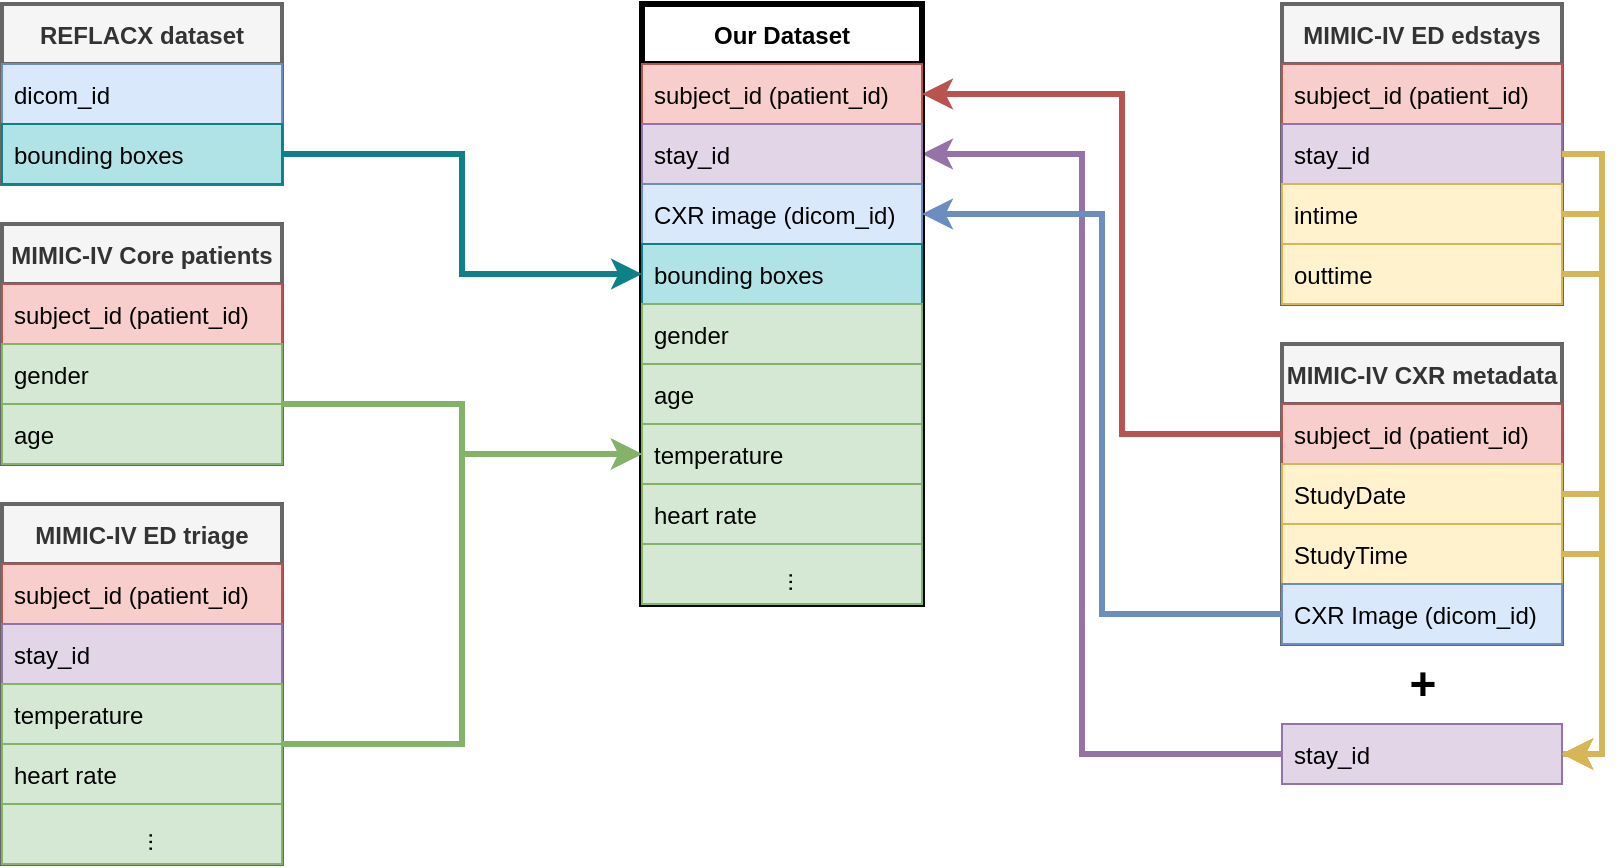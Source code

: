 <mxfile version="16.5.1" type="device"><diagram id="TzBVmP3mzhHpunGikvDE" name="Page-1"><mxGraphModel dx="1018" dy="1054" grid="1" gridSize="10" guides="1" tooltips="1" connect="1" arrows="1" fold="1" page="1" pageScale="1" pageWidth="850" pageHeight="1100" math="0" shadow="0"><root><mxCell id="0"/><mxCell id="1" parent="0"/><mxCell id="kMPK9LRTBMaAvQXA7j2W-1" value="MIMIC-IV Core patients" style="swimlane;fontStyle=1;childLayout=stackLayout;horizontal=1;startSize=30;horizontalStack=0;resizeParent=1;resizeParentMax=0;resizeLast=0;collapsible=1;marginBottom=0;strokeWidth=2;fillColor=#f5f5f5;fontColor=#333333;strokeColor=#666666;" vertex="1" parent="1"><mxGeometry x="40" y="230" width="140" height="120" as="geometry"/></mxCell><mxCell id="kMPK9LRTBMaAvQXA7j2W-2" value="subject_id (patient_id)" style="text;strokeColor=#b85450;fillColor=#f8cecc;align=left;verticalAlign=middle;spacingLeft=4;spacingRight=4;overflow=hidden;points=[[0,0.5],[1,0.5]];portConstraint=eastwest;rotatable=0;horizontal=1;" vertex="1" parent="kMPK9LRTBMaAvQXA7j2W-1"><mxGeometry y="30" width="140" height="30" as="geometry"/></mxCell><mxCell id="kMPK9LRTBMaAvQXA7j2W-3" value="gender" style="text;strokeColor=#82b366;fillColor=#d5e8d4;align=left;verticalAlign=middle;spacingLeft=4;spacingRight=4;overflow=hidden;points=[[0,0.5],[1,0.5]];portConstraint=eastwest;rotatable=0;" vertex="1" parent="kMPK9LRTBMaAvQXA7j2W-1"><mxGeometry y="60" width="140" height="30" as="geometry"/></mxCell><mxCell id="kMPK9LRTBMaAvQXA7j2W-4" value="age" style="text;strokeColor=#82b366;fillColor=#d5e8d4;align=left;verticalAlign=middle;spacingLeft=4;spacingRight=4;overflow=hidden;points=[[0,0.5],[1,0.5]];portConstraint=eastwest;rotatable=0;" vertex="1" parent="kMPK9LRTBMaAvQXA7j2W-1"><mxGeometry y="90" width="140" height="30" as="geometry"/></mxCell><mxCell id="kMPK9LRTBMaAvQXA7j2W-5" value="MIMIC-IV ED triage" style="swimlane;fontStyle=1;childLayout=stackLayout;horizontal=1;startSize=30;horizontalStack=0;resizeParent=1;resizeParentMax=0;resizeLast=0;collapsible=1;marginBottom=0;strokeWidth=2;fillColor=#f5f5f5;fontColor=#333333;strokeColor=#666666;" vertex="1" parent="1"><mxGeometry x="40" y="370" width="140" height="180" as="geometry"/></mxCell><mxCell id="kMPK9LRTBMaAvQXA7j2W-6" value="subject_id (patient_id)" style="text;strokeColor=#b85450;fillColor=#f8cecc;align=left;verticalAlign=middle;spacingLeft=4;spacingRight=4;overflow=hidden;points=[[0,0.5],[1,0.5]];portConstraint=eastwest;rotatable=0;horizontal=1;" vertex="1" parent="kMPK9LRTBMaAvQXA7j2W-5"><mxGeometry y="30" width="140" height="30" as="geometry"/></mxCell><mxCell id="kMPK9LRTBMaAvQXA7j2W-7" value="stay_id" style="text;strokeColor=#9673a6;fillColor=#e1d5e7;align=left;verticalAlign=middle;spacingLeft=4;spacingRight=4;overflow=hidden;points=[[0,0.5],[1,0.5]];portConstraint=eastwest;rotatable=0;" vertex="1" parent="kMPK9LRTBMaAvQXA7j2W-5"><mxGeometry y="60" width="140" height="30" as="geometry"/></mxCell><mxCell id="kMPK9LRTBMaAvQXA7j2W-8" value="temperature" style="text;strokeColor=#82b366;fillColor=#d5e8d4;align=left;verticalAlign=middle;spacingLeft=4;spacingRight=4;overflow=hidden;points=[[0,0.5],[1,0.5]];portConstraint=eastwest;rotatable=0;" vertex="1" parent="kMPK9LRTBMaAvQXA7j2W-5"><mxGeometry y="90" width="140" height="30" as="geometry"/></mxCell><mxCell id="kMPK9LRTBMaAvQXA7j2W-9" value="heart rate" style="text;strokeColor=#82b366;fillColor=#d5e8d4;align=left;verticalAlign=middle;spacingLeft=4;spacingRight=4;overflow=hidden;points=[[0,0.5],[1,0.5]];portConstraint=eastwest;rotatable=0;" vertex="1" parent="kMPK9LRTBMaAvQXA7j2W-5"><mxGeometry y="120" width="140" height="30" as="geometry"/></mxCell><mxCell id="kMPK9LRTBMaAvQXA7j2W-10" value="..." style="text;strokeColor=#82b366;fillColor=#d5e8d4;align=left;verticalAlign=middle;spacingLeft=4;spacingRight=4;overflow=hidden;points=[[0,0.5],[1,0.5]];portConstraint=eastwest;rotatable=0;horizontal=0;" vertex="1" parent="kMPK9LRTBMaAvQXA7j2W-5"><mxGeometry y="150" width="140" height="30" as="geometry"/></mxCell><mxCell id="kMPK9LRTBMaAvQXA7j2W-11" value="MIMIC-IV ED edstays" style="swimlane;fontStyle=1;childLayout=stackLayout;horizontal=1;startSize=30;horizontalStack=0;resizeParent=1;resizeParentMax=0;resizeLast=0;collapsible=1;marginBottom=0;fillColor=#f5f5f5;strokeColor=#666666;fontColor=#333333;strokeWidth=2;rotation=0;" vertex="1" parent="1"><mxGeometry x="680" y="120" width="140" height="150" as="geometry"/></mxCell><mxCell id="kMPK9LRTBMaAvQXA7j2W-12" value="subject_id (patient_id)" style="text;strokeColor=#b85450;fillColor=#f8cecc;align=left;verticalAlign=middle;spacingLeft=4;spacingRight=4;overflow=hidden;points=[[0,0.5],[1,0.5]];portConstraint=eastwest;rotatable=0;horizontal=1;rotation=0;" vertex="1" parent="kMPK9LRTBMaAvQXA7j2W-11"><mxGeometry y="30" width="140" height="30" as="geometry"/></mxCell><mxCell id="kMPK9LRTBMaAvQXA7j2W-13" value="stay_id" style="text;strokeColor=#9673a6;fillColor=#e1d5e7;align=left;verticalAlign=middle;spacingLeft=4;spacingRight=4;overflow=hidden;points=[[0,0.5],[1,0.5]];portConstraint=eastwest;rotatable=0;rotation=0;" vertex="1" parent="kMPK9LRTBMaAvQXA7j2W-11"><mxGeometry y="60" width="140" height="30" as="geometry"/></mxCell><mxCell id="kMPK9LRTBMaAvQXA7j2W-14" value="intime" style="text;strokeColor=#d6b656;fillColor=#fff2cc;align=left;verticalAlign=middle;spacingLeft=4;spacingRight=4;overflow=hidden;points=[[0,0.5],[1,0.5]];portConstraint=eastwest;rotatable=0;rotation=0;" vertex="1" parent="kMPK9LRTBMaAvQXA7j2W-11"><mxGeometry y="90" width="140" height="30" as="geometry"/></mxCell><mxCell id="kMPK9LRTBMaAvQXA7j2W-15" value="outtime" style="text;strokeColor=#d6b656;fillColor=#fff2cc;align=left;verticalAlign=middle;spacingLeft=4;spacingRight=4;overflow=hidden;points=[[0,0.5],[1,0.5]];portConstraint=eastwest;rotatable=0;rotation=0;" vertex="1" parent="kMPK9LRTBMaAvQXA7j2W-11"><mxGeometry y="120" width="140" height="30" as="geometry"/></mxCell><mxCell id="kMPK9LRTBMaAvQXA7j2W-16" value="MIMIC-IV CXR metadata" style="swimlane;fontStyle=1;childLayout=stackLayout;horizontal=1;startSize=30;horizontalStack=0;resizeParent=1;resizeParentMax=0;resizeLast=0;collapsible=1;marginBottom=0;fillColor=#f5f5f5;strokeColor=#666666;fontColor=#333333;strokeWidth=2;" vertex="1" parent="1"><mxGeometry x="680" y="290" width="140" height="150" as="geometry"/></mxCell><mxCell id="kMPK9LRTBMaAvQXA7j2W-17" value="subject_id (patient_id)" style="text;strokeColor=#b85450;fillColor=#f8cecc;align=left;verticalAlign=middle;spacingLeft=4;spacingRight=4;overflow=hidden;points=[[0,0.5],[1,0.5]];portConstraint=eastwest;rotatable=0;horizontal=1;" vertex="1" parent="kMPK9LRTBMaAvQXA7j2W-16"><mxGeometry y="30" width="140" height="30" as="geometry"/></mxCell><mxCell id="kMPK9LRTBMaAvQXA7j2W-18" value="StudyDate" style="text;strokeColor=#d6b656;fillColor=#fff2cc;align=left;verticalAlign=middle;spacingLeft=4;spacingRight=4;overflow=hidden;points=[[0,0.5],[1,0.5]];portConstraint=eastwest;rotatable=0;" vertex="1" parent="kMPK9LRTBMaAvQXA7j2W-16"><mxGeometry y="60" width="140" height="30" as="geometry"/></mxCell><mxCell id="kMPK9LRTBMaAvQXA7j2W-19" value="StudyTime" style="text;strokeColor=#d6b656;fillColor=#fff2cc;align=left;verticalAlign=middle;spacingLeft=4;spacingRight=4;overflow=hidden;points=[[0,0.5],[1,0.5]];portConstraint=eastwest;rotatable=0;" vertex="1" parent="kMPK9LRTBMaAvQXA7j2W-16"><mxGeometry y="90" width="140" height="30" as="geometry"/></mxCell><mxCell id="kMPK9LRTBMaAvQXA7j2W-20" value="CXR Image (dicom_id)" style="text;strokeColor=#6c8ebf;fillColor=#dae8fc;align=left;verticalAlign=middle;spacingLeft=4;spacingRight=4;overflow=hidden;points=[[0,0.5],[1,0.5]];portConstraint=eastwest;rotatable=0;" vertex="1" parent="kMPK9LRTBMaAvQXA7j2W-16"><mxGeometry y="120" width="140" height="30" as="geometry"/></mxCell><mxCell id="kMPK9LRTBMaAvQXA7j2W-21" style="edgeStyle=orthogonalEdgeStyle;rounded=0;orthogonalLoop=1;jettySize=auto;html=1;entryX=0;entryY=0.5;entryDx=0;entryDy=0;fontSize=23;strokeColor=#d6b656;fillColor=#fff2cc;strokeWidth=3;" edge="1" parent="1" source="kMPK9LRTBMaAvQXA7j2W-14" target="kMPK9LRTBMaAvQXA7j2W-23"><mxGeometry relative="1" as="geometry"><mxPoint x="650" y="560" as="targetPoint"/><Array as="points"><mxPoint x="840" y="225"/><mxPoint x="840" y="495"/></Array></mxGeometry></mxCell><mxCell id="kMPK9LRTBMaAvQXA7j2W-22" style="edgeStyle=orthogonalEdgeStyle;rounded=0;orthogonalLoop=1;jettySize=auto;html=1;entryX=1;entryY=0.5;entryDx=0;entryDy=0;fontSize=23;fillColor=#e1d5e7;strokeColor=#9673a6;strokeWidth=3;" edge="1" parent="1" source="kMPK9LRTBMaAvQXA7j2W-23" target="kMPK9LRTBMaAvQXA7j2W-31"><mxGeometry relative="1" as="geometry"><Array as="points"><mxPoint x="580" y="495"/><mxPoint x="580" y="195"/></Array></mxGeometry></mxCell><mxCell id="kMPK9LRTBMaAvQXA7j2W-23" value="stay_id" style="text;strokeColor=#9673a6;fillColor=#e1d5e7;align=left;verticalAlign=middle;spacingLeft=4;spacingRight=4;overflow=hidden;points=[[0,0.5],[1,0.5]];portConstraint=eastwest;rotatable=0;" vertex="1" parent="1"><mxGeometry x="680" y="480" width="140" height="30" as="geometry"/></mxCell><mxCell id="kMPK9LRTBMaAvQXA7j2W-24" style="edgeStyle=orthogonalEdgeStyle;rounded=0;orthogonalLoop=1;jettySize=auto;html=1;entryX=1;entryY=0.5;entryDx=0;entryDy=0;fontSize=23;strokeColor=#d6b656;fillColor=#fff2cc;strokeWidth=3;" edge="1" parent="1" source="kMPK9LRTBMaAvQXA7j2W-15" target="kMPK9LRTBMaAvQXA7j2W-23"><mxGeometry relative="1" as="geometry"><Array as="points"><mxPoint x="840" y="255"/><mxPoint x="840" y="495"/></Array></mxGeometry></mxCell><mxCell id="kMPK9LRTBMaAvQXA7j2W-25" style="edgeStyle=orthogonalEdgeStyle;rounded=0;orthogonalLoop=1;jettySize=auto;html=1;entryX=1;entryY=0.5;entryDx=0;entryDy=0;fontSize=23;strokeColor=#d6b656;fillColor=#fff2cc;strokeWidth=3;" edge="1" parent="1" source="kMPK9LRTBMaAvQXA7j2W-18" target="kMPK9LRTBMaAvQXA7j2W-23"><mxGeometry relative="1" as="geometry"><Array as="points"><mxPoint x="840" y="365"/><mxPoint x="840" y="495"/></Array></mxGeometry></mxCell><mxCell id="kMPK9LRTBMaAvQXA7j2W-26" style="edgeStyle=orthogonalEdgeStyle;rounded=0;orthogonalLoop=1;jettySize=auto;html=1;fontSize=23;strokeColor=#d6b656;fillColor=#fff2cc;strokeWidth=3;entryX=1;entryY=0.5;entryDx=0;entryDy=0;" edge="1" parent="1" source="kMPK9LRTBMaAvQXA7j2W-19" target="kMPK9LRTBMaAvQXA7j2W-23"><mxGeometry relative="1" as="geometry"><mxPoint x="840" y="690" as="targetPoint"/><Array as="points"><mxPoint x="840" y="395"/><mxPoint x="840" y="495"/></Array></mxGeometry></mxCell><mxCell id="kMPK9LRTBMaAvQXA7j2W-27" value="&lt;font style=&quot;font-size: 23px&quot;&gt;&lt;b&gt;+&lt;/b&gt;&lt;/font&gt;" style="text;html=1;align=center;verticalAlign=middle;resizable=0;points=[];autosize=1;strokeColor=none;fillColor=none;" vertex="1" parent="1"><mxGeometry x="735" y="450" width="30" height="20" as="geometry"/></mxCell><mxCell id="kMPK9LRTBMaAvQXA7j2W-28" style="edgeStyle=orthogonalEdgeStyle;rounded=0;orthogonalLoop=1;jettySize=auto;html=1;fontSize=23;fillColor=#fff2cc;strokeColor=#d6b656;strokeWidth=3;entryX=1;entryY=0.5;entryDx=0;entryDy=0;" edge="1" parent="1" source="kMPK9LRTBMaAvQXA7j2W-13" target="kMPK9LRTBMaAvQXA7j2W-23"><mxGeometry relative="1" as="geometry"><mxPoint x="840" y="600" as="targetPoint"/><Array as="points"><mxPoint x="840" y="195"/><mxPoint x="840" y="495"/></Array></mxGeometry></mxCell><mxCell id="kMPK9LRTBMaAvQXA7j2W-29" value="Our Dataset" style="swimlane;fontStyle=1;childLayout=stackLayout;horizontal=1;startSize=30;horizontalStack=0;resizeParent=1;resizeParentMax=0;resizeLast=0;collapsible=1;marginBottom=0;strokeWidth=3;" vertex="1" parent="1"><mxGeometry x="360" y="120" width="140" height="300" as="geometry"/></mxCell><mxCell id="kMPK9LRTBMaAvQXA7j2W-30" value="subject_id (patient_id)" style="text;strokeColor=#B85450;fillColor=#f8cecc;align=left;verticalAlign=middle;spacingLeft=4;spacingRight=4;overflow=hidden;points=[[0,0.5],[1,0.5]];portConstraint=eastwest;rotatable=0;horizontal=1;" vertex="1" parent="kMPK9LRTBMaAvQXA7j2W-29"><mxGeometry y="30" width="140" height="30" as="geometry"/></mxCell><mxCell id="kMPK9LRTBMaAvQXA7j2W-31" value="stay_id" style="text;strokeColor=#9673a6;fillColor=#e1d5e7;align=left;verticalAlign=middle;spacingLeft=4;spacingRight=4;overflow=hidden;points=[[0,0.5],[1,0.5]];portConstraint=eastwest;rotatable=0;" vertex="1" parent="kMPK9LRTBMaAvQXA7j2W-29"><mxGeometry y="60" width="140" height="30" as="geometry"/></mxCell><mxCell id="kMPK9LRTBMaAvQXA7j2W-32" value="CXR image (dicom_id)" style="text;strokeColor=#6c8ebf;fillColor=#dae8fc;align=left;verticalAlign=middle;spacingLeft=4;spacingRight=4;overflow=hidden;points=[[0,0.5],[1,0.5]];portConstraint=eastwest;rotatable=0;" vertex="1" parent="kMPK9LRTBMaAvQXA7j2W-29"><mxGeometry y="90" width="140" height="30" as="geometry"/></mxCell><mxCell id="kMPK9LRTBMaAvQXA7j2W-33" value="bounding boxes" style="text;strokeColor=#0e8088;fillColor=#b0e3e6;align=left;verticalAlign=middle;spacingLeft=4;spacingRight=4;overflow=hidden;points=[[0,0.5],[1,0.5]];portConstraint=eastwest;rotatable=0;" vertex="1" parent="kMPK9LRTBMaAvQXA7j2W-29"><mxGeometry y="120" width="140" height="30" as="geometry"/></mxCell><mxCell id="kMPK9LRTBMaAvQXA7j2W-34" value="gender" style="text;strokeColor=#82b366;fillColor=#d5e8d4;align=left;verticalAlign=middle;spacingLeft=4;spacingRight=4;overflow=hidden;points=[[0,0.5],[1,0.5]];portConstraint=eastwest;rotatable=0;strokeWidth=1;" vertex="1" parent="kMPK9LRTBMaAvQXA7j2W-29"><mxGeometry y="150" width="140" height="30" as="geometry"/></mxCell><mxCell id="kMPK9LRTBMaAvQXA7j2W-35" value="age" style="text;strokeColor=#82b366;fillColor=#d5e8d4;align=left;verticalAlign=middle;spacingLeft=4;spacingRight=4;overflow=hidden;points=[[0,0.5],[1,0.5]];portConstraint=eastwest;rotatable=0;strokeWidth=1;" vertex="1" parent="kMPK9LRTBMaAvQXA7j2W-29"><mxGeometry y="180" width="140" height="30" as="geometry"/></mxCell><mxCell id="kMPK9LRTBMaAvQXA7j2W-36" value="temperature" style="text;strokeColor=#82b366;fillColor=#d5e8d4;align=left;verticalAlign=middle;spacingLeft=4;spacingRight=4;overflow=hidden;points=[[0,0.5],[1,0.5]];portConstraint=eastwest;rotatable=0;strokeWidth=1;" vertex="1" parent="kMPK9LRTBMaAvQXA7j2W-29"><mxGeometry y="210" width="140" height="30" as="geometry"/></mxCell><mxCell id="kMPK9LRTBMaAvQXA7j2W-37" value="heart rate" style="text;strokeColor=#82b366;fillColor=#d5e8d4;align=left;verticalAlign=middle;spacingLeft=4;spacingRight=4;overflow=hidden;points=[[0,0.5],[1,0.5]];portConstraint=eastwest;rotatable=0;strokeWidth=1;" vertex="1" parent="kMPK9LRTBMaAvQXA7j2W-29"><mxGeometry y="240" width="140" height="30" as="geometry"/></mxCell><mxCell id="kMPK9LRTBMaAvQXA7j2W-38" value="..." style="text;strokeColor=#82b366;fillColor=#d5e8d4;align=left;verticalAlign=middle;spacingLeft=4;spacingRight=4;overflow=hidden;points=[[0,0.5],[1,0.5]];portConstraint=eastwest;rotatable=0;horizontal=0;strokeWidth=1;" vertex="1" parent="kMPK9LRTBMaAvQXA7j2W-29"><mxGeometry y="270" width="140" height="30" as="geometry"/></mxCell><mxCell id="kMPK9LRTBMaAvQXA7j2W-39" style="edgeStyle=orthogonalEdgeStyle;rounded=0;orthogonalLoop=1;jettySize=auto;html=1;fontSize=23;fillColor=#dae8fc;strokeColor=#6c8ebf;strokeWidth=3;" edge="1" parent="1" source="kMPK9LRTBMaAvQXA7j2W-20" target="kMPK9LRTBMaAvQXA7j2W-32"><mxGeometry relative="1" as="geometry"><Array as="points"><mxPoint x="590" y="425"/><mxPoint x="590" y="225"/></Array></mxGeometry></mxCell><mxCell id="kMPK9LRTBMaAvQXA7j2W-40" style="edgeStyle=orthogonalEdgeStyle;rounded=0;orthogonalLoop=1;jettySize=auto;html=1;fontSize=23;fillColor=#f8cecc;strokeColor=#b85450;strokeWidth=3;" edge="1" parent="1" source="kMPK9LRTBMaAvQXA7j2W-17" target="kMPK9LRTBMaAvQXA7j2W-30"><mxGeometry relative="1" as="geometry"><Array as="points"><mxPoint x="600" y="335"/><mxPoint x="600" y="165"/></Array></mxGeometry></mxCell><mxCell id="kMPK9LRTBMaAvQXA7j2W-41" style="edgeStyle=orthogonalEdgeStyle;rounded=0;orthogonalLoop=1;jettySize=auto;html=1;fontSize=23;strokeColor=#82b366;strokeWidth=3;fillColor=#d5e8d4;" edge="1" parent="1" source="kMPK9LRTBMaAvQXA7j2W-9" target="kMPK9LRTBMaAvQXA7j2W-36"><mxGeometry relative="1" as="geometry"><Array as="points"><mxPoint x="270" y="490"/><mxPoint x="270" y="345"/></Array></mxGeometry></mxCell><mxCell id="kMPK9LRTBMaAvQXA7j2W-42" style="edgeStyle=orthogonalEdgeStyle;rounded=0;orthogonalLoop=1;jettySize=auto;html=1;entryX=0;entryY=0.5;entryDx=0;entryDy=0;fontSize=23;strokeColor=#82b366;strokeWidth=3;fillColor=#d5e8d4;" edge="1" parent="1" source="kMPK9LRTBMaAvQXA7j2W-3" target="kMPK9LRTBMaAvQXA7j2W-36"><mxGeometry relative="1" as="geometry"><Array as="points"><mxPoint x="270" y="320"/><mxPoint x="270" y="345"/></Array></mxGeometry></mxCell><mxCell id="kMPK9LRTBMaAvQXA7j2W-43" value="REFLACX dataset" style="swimlane;fontStyle=1;childLayout=stackLayout;horizontal=1;startSize=30;horizontalStack=0;resizeParent=1;resizeParentMax=0;resizeLast=0;collapsible=1;marginBottom=0;strokeWidth=2;fillColor=#f5f5f5;fontColor=#333333;strokeColor=#666666;" vertex="1" parent="1"><mxGeometry x="40" y="120" width="140" height="90" as="geometry"/></mxCell><mxCell id="kMPK9LRTBMaAvQXA7j2W-44" value="dicom_id" style="text;strokeColor=#6c8ebf;fillColor=#dae8fc;align=left;verticalAlign=middle;spacingLeft=4;spacingRight=4;overflow=hidden;points=[[0,0.5],[1,0.5]];portConstraint=eastwest;rotatable=0;horizontal=1;" vertex="1" parent="kMPK9LRTBMaAvQXA7j2W-43"><mxGeometry y="30" width="140" height="30" as="geometry"/></mxCell><mxCell id="kMPK9LRTBMaAvQXA7j2W-45" value="bounding boxes" style="text;strokeColor=#0e8088;fillColor=#b0e3e6;align=left;verticalAlign=middle;spacingLeft=4;spacingRight=4;overflow=hidden;points=[[0,0.5],[1,0.5]];portConstraint=eastwest;rotatable=0;" vertex="1" parent="kMPK9LRTBMaAvQXA7j2W-43"><mxGeometry y="60" width="140" height="30" as="geometry"/></mxCell><mxCell id="kMPK9LRTBMaAvQXA7j2W-46" style="edgeStyle=orthogonalEdgeStyle;rounded=0;orthogonalLoop=1;jettySize=auto;html=1;entryX=0;entryY=0.5;entryDx=0;entryDy=0;fontSize=23;strokeColor=#0e8088;strokeWidth=3;fillColor=#b0e3e6;" edge="1" parent="1" source="kMPK9LRTBMaAvQXA7j2W-45" target="kMPK9LRTBMaAvQXA7j2W-33"><mxGeometry relative="1" as="geometry"><Array as="points"><mxPoint x="270" y="195"/><mxPoint x="270" y="255"/></Array></mxGeometry></mxCell></root></mxGraphModel></diagram></mxfile>